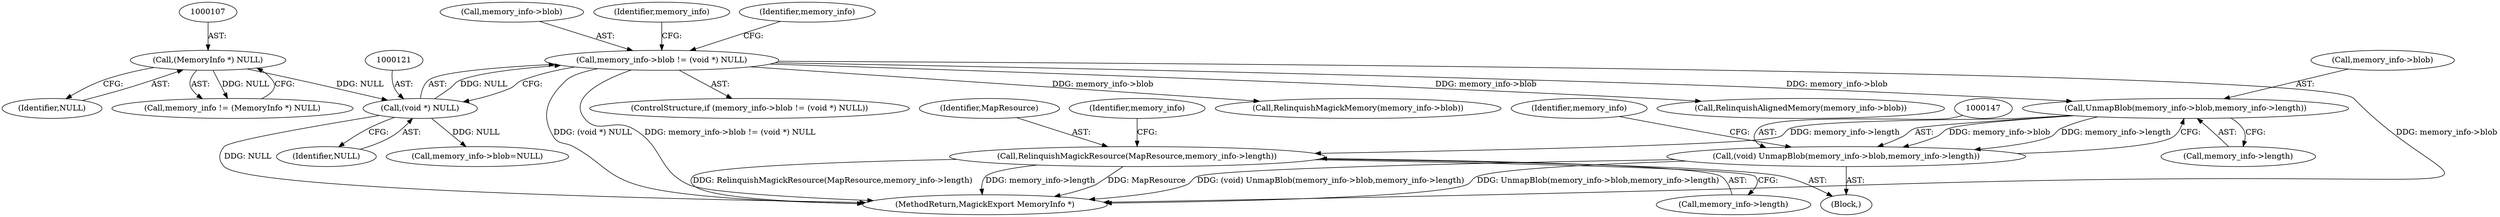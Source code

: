digraph "0_ImageMagick_0f6fc2d5bf8f500820c3dbcf0d23ee14f2d9f734_0@pointer" {
"1000148" [label="(Call,UnmapBlob(memory_info->blob,memory_info->length))"];
"1000116" [label="(Call,memory_info->blob != (void *) NULL)"];
"1000120" [label="(Call,(void *) NULL)"];
"1000106" [label="(Call,(MemoryInfo *) NULL)"];
"1000146" [label="(Call,(void) UnmapBlob(memory_info->blob,memory_info->length))"];
"1000160" [label="(Call,RelinquishMagickResource(MapResource,memory_info->length))"];
"1000122" [label="(Identifier,NULL)"];
"1000117" [label="(Call,memory_info->blob)"];
"1000155" [label="(Call,memory_info->blob=NULL)"];
"1000186" [label="(Call,RelinquishMagickMemory(memory_info->blob))"];
"1000162" [label="(Call,memory_info->length)"];
"1000161" [label="(Identifier,MapResource)"];
"1000116" [label="(Call,memory_info->blob != (void *) NULL)"];
"1000169" [label="(Identifier,memory_info)"];
"1000160" [label="(Call,RelinquishMagickResource(MapResource,memory_info->length))"];
"1000120" [label="(Call,(void *) NULL)"];
"1000134" [label="(Call,RelinquishAlignedMemory(memory_info->blob))"];
"1000204" [label="(MethodReturn,MagickExport MemoryInfo *)"];
"1000193" [label="(Identifier,memory_info)"];
"1000125" [label="(Identifier,memory_info)"];
"1000157" [label="(Identifier,memory_info)"];
"1000104" [label="(Call,memory_info != (MemoryInfo *) NULL)"];
"1000145" [label="(Block,)"];
"1000152" [label="(Call,memory_info->length)"];
"1000149" [label="(Call,memory_info->blob)"];
"1000108" [label="(Identifier,NULL)"];
"1000115" [label="(ControlStructure,if (memory_info->blob != (void *) NULL))"];
"1000106" [label="(Call,(MemoryInfo *) NULL)"];
"1000146" [label="(Call,(void) UnmapBlob(memory_info->blob,memory_info->length))"];
"1000148" [label="(Call,UnmapBlob(memory_info->blob,memory_info->length))"];
"1000148" -> "1000146"  [label="AST: "];
"1000148" -> "1000152"  [label="CFG: "];
"1000149" -> "1000148"  [label="AST: "];
"1000152" -> "1000148"  [label="AST: "];
"1000146" -> "1000148"  [label="CFG: "];
"1000148" -> "1000146"  [label="DDG: memory_info->blob"];
"1000148" -> "1000146"  [label="DDG: memory_info->length"];
"1000116" -> "1000148"  [label="DDG: memory_info->blob"];
"1000148" -> "1000160"  [label="DDG: memory_info->length"];
"1000116" -> "1000115"  [label="AST: "];
"1000116" -> "1000120"  [label="CFG: "];
"1000117" -> "1000116"  [label="AST: "];
"1000120" -> "1000116"  [label="AST: "];
"1000125" -> "1000116"  [label="CFG: "];
"1000193" -> "1000116"  [label="CFG: "];
"1000116" -> "1000204"  [label="DDG: memory_info->blob"];
"1000116" -> "1000204"  [label="DDG: (void *) NULL"];
"1000116" -> "1000204"  [label="DDG: memory_info->blob != (void *) NULL"];
"1000120" -> "1000116"  [label="DDG: NULL"];
"1000116" -> "1000134"  [label="DDG: memory_info->blob"];
"1000116" -> "1000186"  [label="DDG: memory_info->blob"];
"1000120" -> "1000122"  [label="CFG: "];
"1000121" -> "1000120"  [label="AST: "];
"1000122" -> "1000120"  [label="AST: "];
"1000120" -> "1000204"  [label="DDG: NULL"];
"1000106" -> "1000120"  [label="DDG: NULL"];
"1000120" -> "1000155"  [label="DDG: NULL"];
"1000106" -> "1000104"  [label="AST: "];
"1000106" -> "1000108"  [label="CFG: "];
"1000107" -> "1000106"  [label="AST: "];
"1000108" -> "1000106"  [label="AST: "];
"1000104" -> "1000106"  [label="CFG: "];
"1000106" -> "1000104"  [label="DDG: NULL"];
"1000146" -> "1000145"  [label="AST: "];
"1000147" -> "1000146"  [label="AST: "];
"1000157" -> "1000146"  [label="CFG: "];
"1000146" -> "1000204"  [label="DDG: UnmapBlob(memory_info->blob,memory_info->length)"];
"1000146" -> "1000204"  [label="DDG: (void) UnmapBlob(memory_info->blob,memory_info->length)"];
"1000160" -> "1000145"  [label="AST: "];
"1000160" -> "1000162"  [label="CFG: "];
"1000161" -> "1000160"  [label="AST: "];
"1000162" -> "1000160"  [label="AST: "];
"1000169" -> "1000160"  [label="CFG: "];
"1000160" -> "1000204"  [label="DDG: RelinquishMagickResource(MapResource,memory_info->length)"];
"1000160" -> "1000204"  [label="DDG: memory_info->length"];
"1000160" -> "1000204"  [label="DDG: MapResource"];
}
